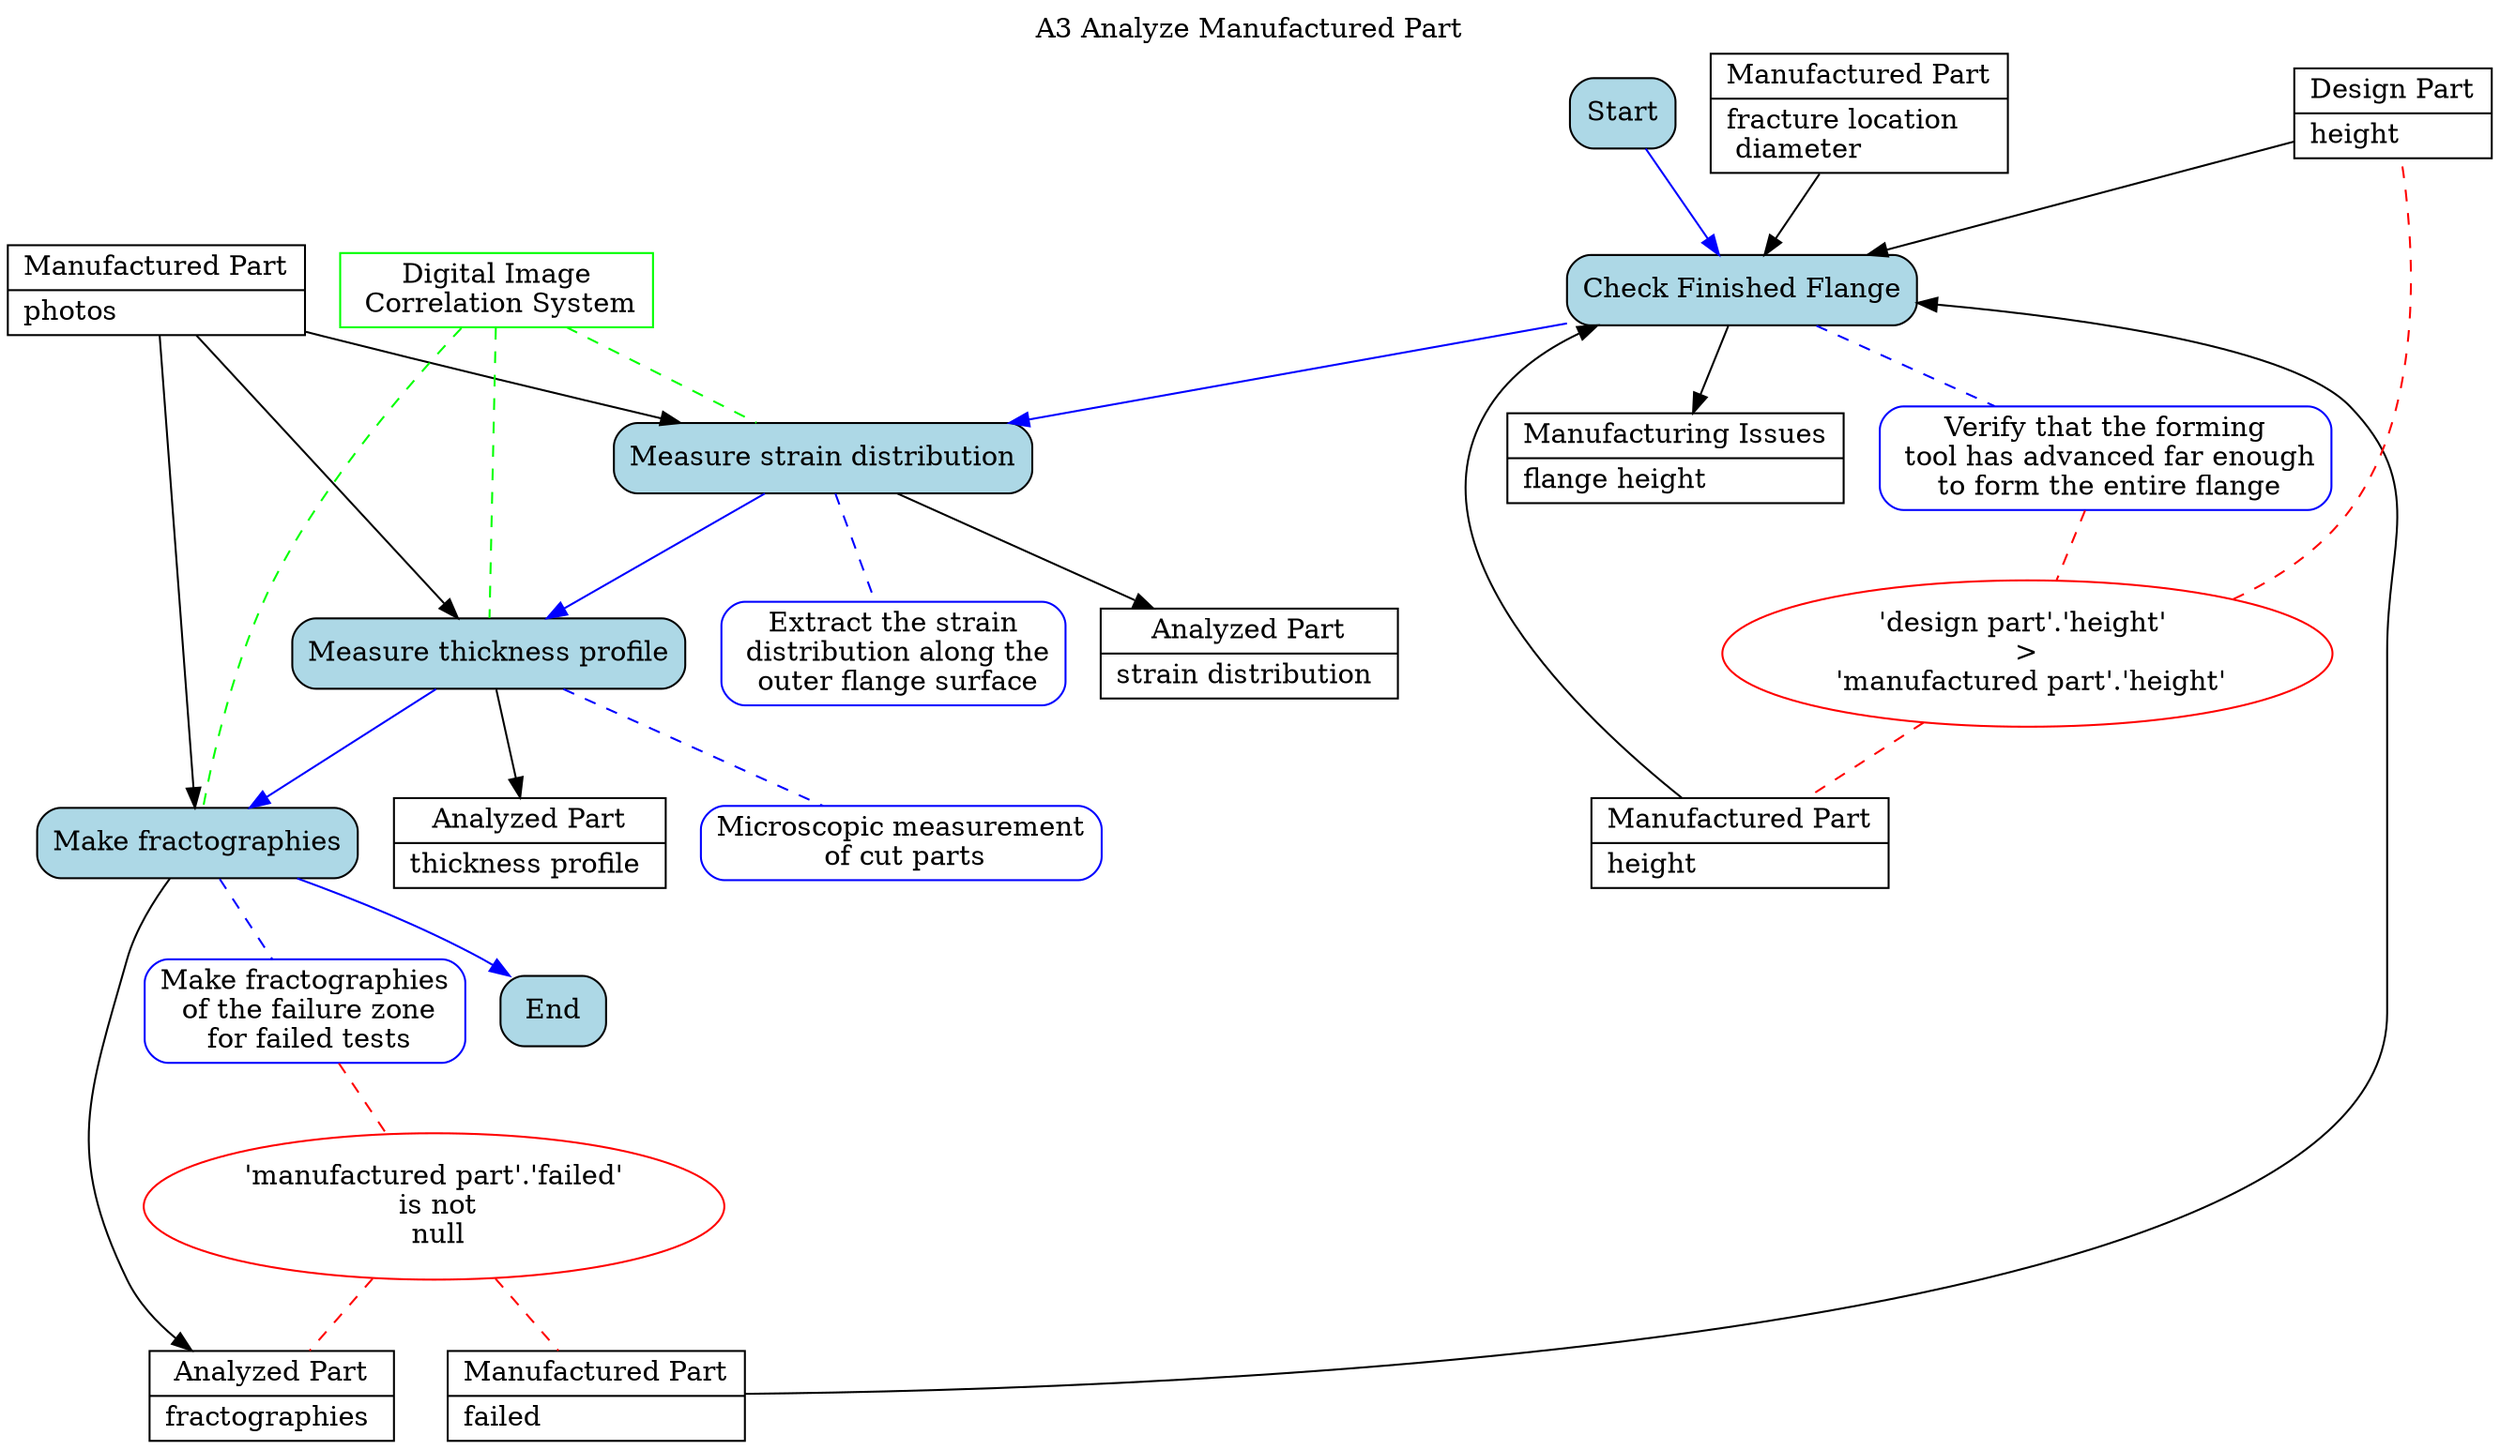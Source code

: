 digraph behaviourmodel {


# activity title
labelloc="t"
label="A3 Analyze Manufactured Part"

# inputs and outputs
node [shape=record, style=filled, fillcolor=white, color=black]
des_part [label="{Design Part | height \l}"]
mfd_part_fail [label="{Manufactured Part | failed \l}"]
mfd_part_h [label="{Manufactured Part | height \l}"]
mfd_part [label="{Manufactured Part | fracture location \l diameter \l}"]
mfd_photo [label="{Manufactured Part | photos \l}"]
ana_strain [label="{Analyzed Part | strain distribution \l}"]
ana_thick [label="{Analyzed Part | thickness profile \l}"]
ana_fract [label="{Analyzed Part | fractographies \l}"]
iss [label="{Manufacturing Issues | flange height \l}"]

# mechanisms
node [shape=box, style=filled, fillcolor=white, color=green]
dic [label="Digital Image\n Correlation System"]

# tasks definition
node [shape=box, style="filled, rounded", fillcolor=lightblue, color=black]
Start
t1 [label="Check Finished Flange"]
t2 [label="Measure strain distribution"]
t3 [label="Measure thickness profile"]
t4 [label="Make fractographies"]
End

# rules
node [shape=box, style="filled, rounded", fillcolor=white, color=blue]
r1 [label="Verify that the forming\n tool has advanced far enough\n to form the entire flange"]
r2 [label="Extract the strain\n distribution along the\n outer flange surface"]
r3 [label="Microscopic measurement\n of cut parts"]
r4 [label="Make fractographies\n of the failure zone\n for failed tests"]

# attaching rules
edge [dir=none, color=blue, style=dashed]
t1 -> r1
t2 -> r2
t3 -> r3
t4 -> r4

# task sequence
edge [dir=forward, color=blue, fontcolor=blue, style=solid]
Start -> t1
t1 -> t2
t2 -> t3
t3 -> t4
t4 -> End

# attaching mechanisms
edge [dir=none, color=green, style=dashed]
dic -> {t2, t3, t4}

# attaching inputs and outputs
edge [dir=forward, color=black, fontcolor=black, style=solid]
{des_part, mfd_part_fail, mfd_part_h, mfd_part} -> t1
t1 -> iss
mfd_photo -> {t2, t3, t4}
t2 -> ana_strain
t3 -> ana_thick
t4 -> ana_fract

# constraints
node [shape=ellipse, style=filled, fillcolor=white, color=red]
c1 [label="'design part'.'height' \n > \n 'manufactured part'.'height'"]
c4 [label="'manufactured part'.'failed'\n is not\n null"]

# attaching constraints
edge [dir=none, color=red, style=dashed]
r1 -> c1 -> {des_part, mfd_part_h}
r4 -> c4 -> {ana_fract, mfd_part_fail}

}

